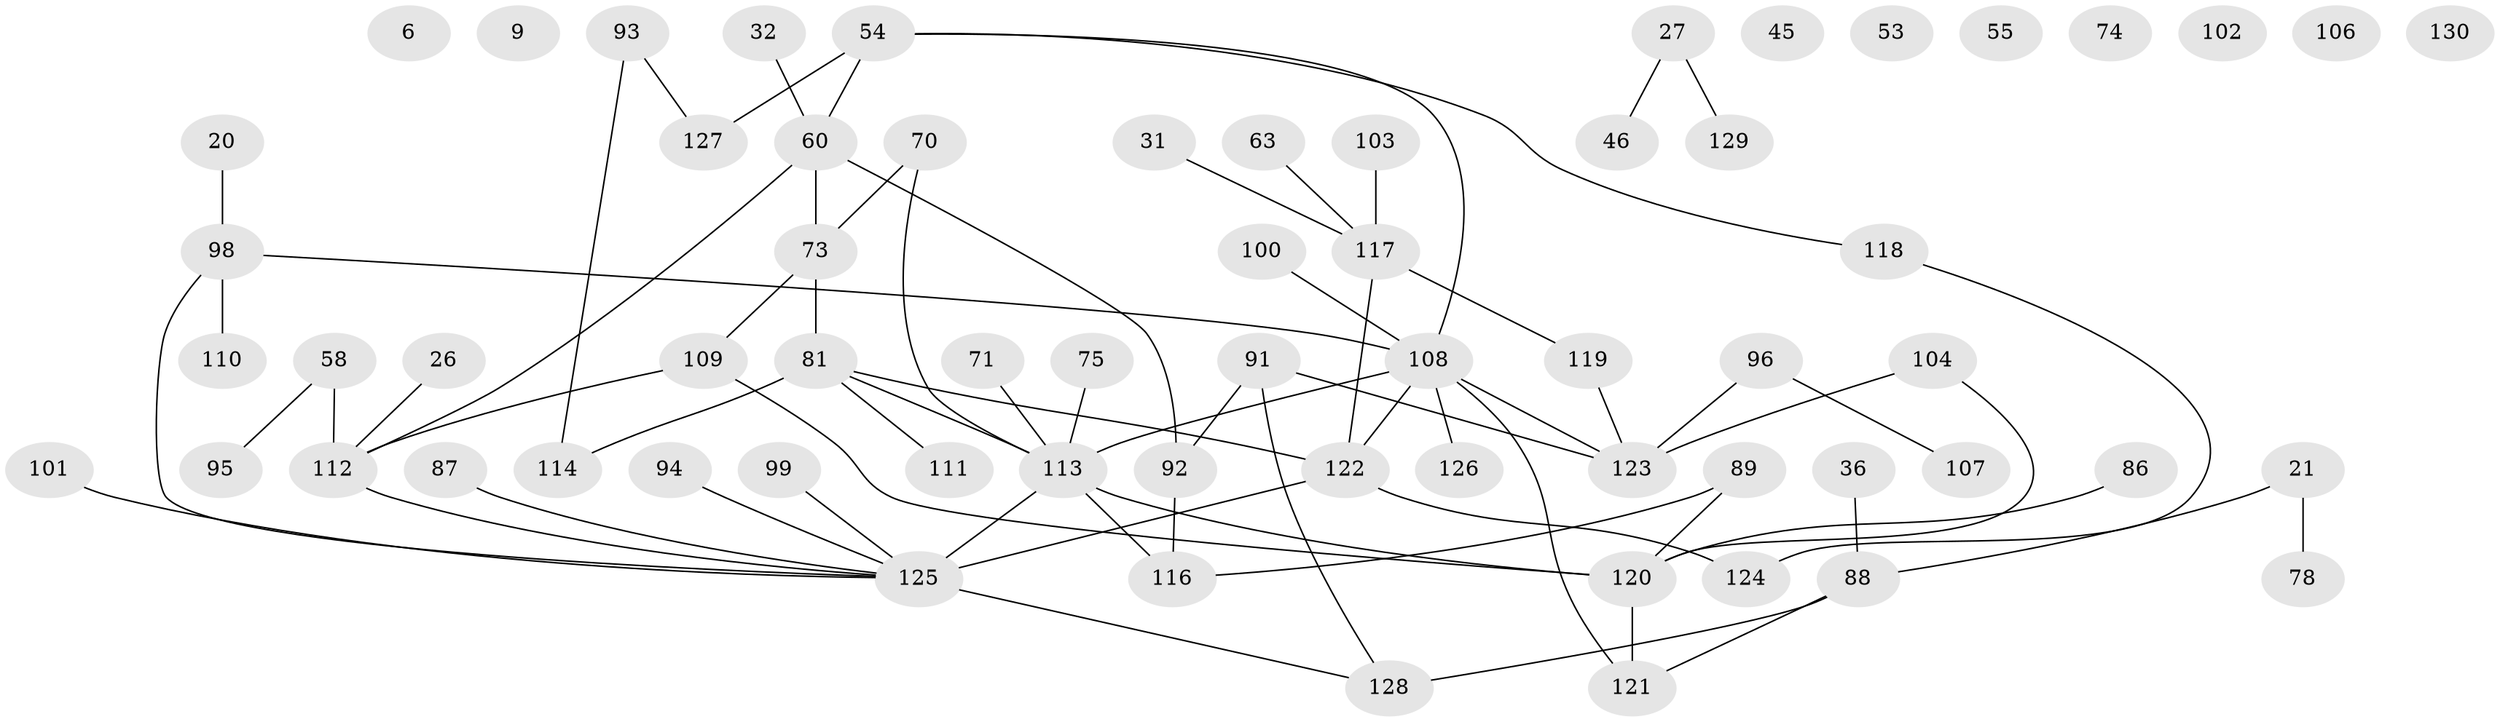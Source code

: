 // original degree distribution, {3: 0.23076923076923078, 4: 0.09230769230769231, 2: 0.3, 0: 0.06923076923076923, 6: 0.015384615384615385, 1: 0.23846153846153847, 5: 0.05384615384615385}
// Generated by graph-tools (version 1.1) at 2025/39/03/09/25 04:39:10]
// undirected, 65 vertices, 72 edges
graph export_dot {
graph [start="1"]
  node [color=gray90,style=filled];
  6;
  9;
  20;
  21;
  26;
  27;
  31;
  32;
  36;
  45;
  46;
  53;
  54 [super="+18"];
  55;
  58 [super="+44"];
  60;
  63;
  70;
  71;
  73 [super="+37+66+16"];
  74;
  75;
  78;
  81 [super="+40+50"];
  86;
  87;
  88 [super="+10"];
  89 [super="+77"];
  91 [super="+82"];
  92;
  93 [super="+83"];
  94;
  95;
  96 [super="+69"];
  98;
  99;
  100;
  101;
  102;
  103;
  104;
  106;
  107;
  108 [super="+72+64"];
  109 [super="+65+79"];
  110;
  111;
  112;
  113 [super="+61+80"];
  114;
  116 [super="+8"];
  117;
  118;
  119;
  120 [super="+19+23+28"];
  121;
  122 [super="+115+84"];
  123 [super="+48"];
  124;
  125 [super="+29+42+85+105+90"];
  126;
  127 [super="+22+35"];
  128;
  129;
  130;
  20 -- 98;
  21 -- 78;
  21 -- 88;
  26 -- 112;
  27 -- 46;
  27 -- 129;
  31 -- 117;
  32 -- 60;
  36 -- 88;
  54 -- 60;
  54 -- 118;
  54 -- 127 [weight=2];
  54 -- 108;
  58 -- 112;
  58 -- 95;
  60 -- 92;
  60 -- 112;
  60 -- 73;
  63 -- 117;
  70 -- 113;
  70 -- 73;
  71 -- 113;
  73 -- 81;
  73 -- 109;
  75 -- 113 [weight=3];
  81 -- 111;
  81 -- 113;
  81 -- 114;
  81 -- 122;
  86 -- 120;
  87 -- 125;
  88 -- 121;
  88 -- 128 [weight=2];
  89 -- 116;
  89 -- 120;
  91 -- 123;
  91 -- 128;
  91 -- 92;
  92 -- 116;
  93 -- 114;
  93 -- 127;
  94 -- 125;
  96 -- 123;
  96 -- 107;
  98 -- 110;
  98 -- 108;
  98 -- 125;
  99 -- 125;
  100 -- 108;
  101 -- 125;
  103 -- 117;
  104 -- 123;
  104 -- 120;
  108 -- 113 [weight=2];
  108 -- 122 [weight=3];
  108 -- 123;
  108 -- 126;
  108 -- 121;
  109 -- 112;
  109 -- 120;
  112 -- 125;
  113 -- 120;
  113 -- 116;
  113 -- 125 [weight=3];
  117 -- 119;
  117 -- 122;
  118 -- 124;
  119 -- 123;
  120 -- 121;
  122 -- 125 [weight=2];
  122 -- 124;
  125 -- 128;
}
